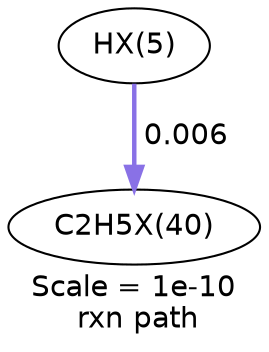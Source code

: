 digraph reaction_paths {
center=1;
s49 -> s51[fontname="Helvetica", style="setlinewidth(2.14)", arrowsize=1.07, color="0.7, 0.506, 0.9"
, label=" 0.006"];
s49 [ fontname="Helvetica", label="HX(5)"];
s51 [ fontname="Helvetica", label="C2H5X(40)"];
 label = "Scale = 1e-10\l rxn path";
 fontname = "Helvetica";
}
